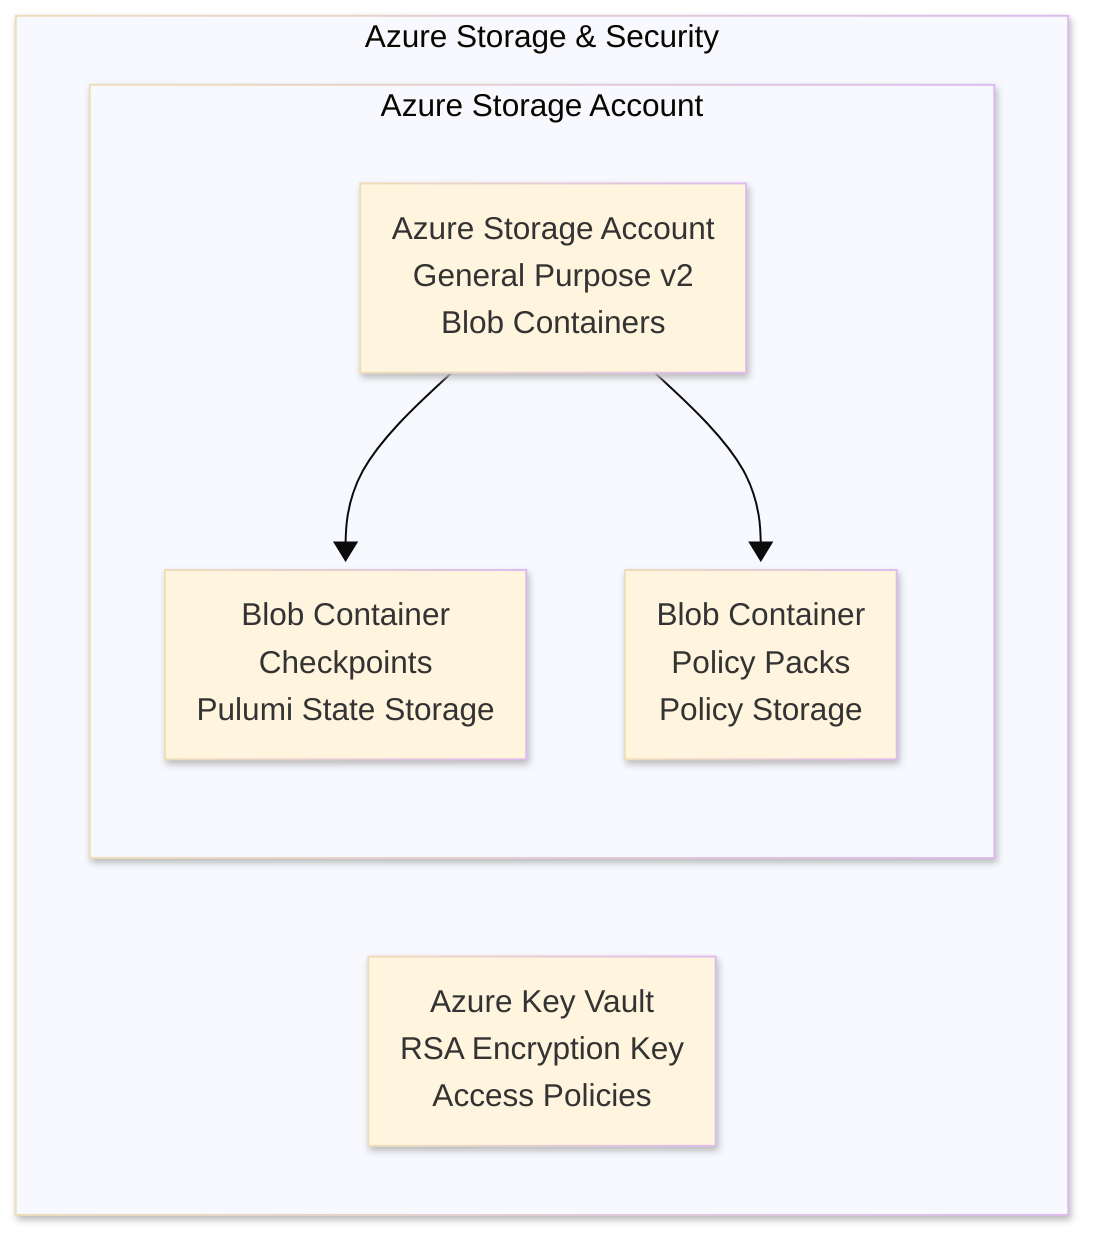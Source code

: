 ---
config:
  look: neo
  theme: base
---
graph TD
    classDef storage fill:#00BCF2,stroke:#FFFFFF,stroke-width:4px,color:#FFFFFF
    classDef security fill:#FFB900,stroke:#f7bf2a,stroke-width:4px,color:#000000
    
    subgraph STORAGE["Azure Storage & Security"]
        subgraph BLOB["Azure Storage Account"]
            STORAGE_ACCOUNT[Azure Storage Account<br/>General Purpose v2<br/>Blob Containers]:::azureStorage
            CHECKPOINT_CONTAINER[Blob Container<br/>Checkpoints<br/>Pulumi State Storage]:::azureStorage
            POLICY_CONTAINER[Blob Container<br/>Policy Packs<br/>Policy Storage]:::azureStorage
        end
        
        KEY_VAULT[Azure Key Vault<br/>RSA Encryption Key<br/>Access Policies]:::azureSecure
    end
    
    STORAGE_ACCOUNT --> CHECKPOINT_CONTAINER
    STORAGE_ACCOUNT --> POLICY_CONTAINER